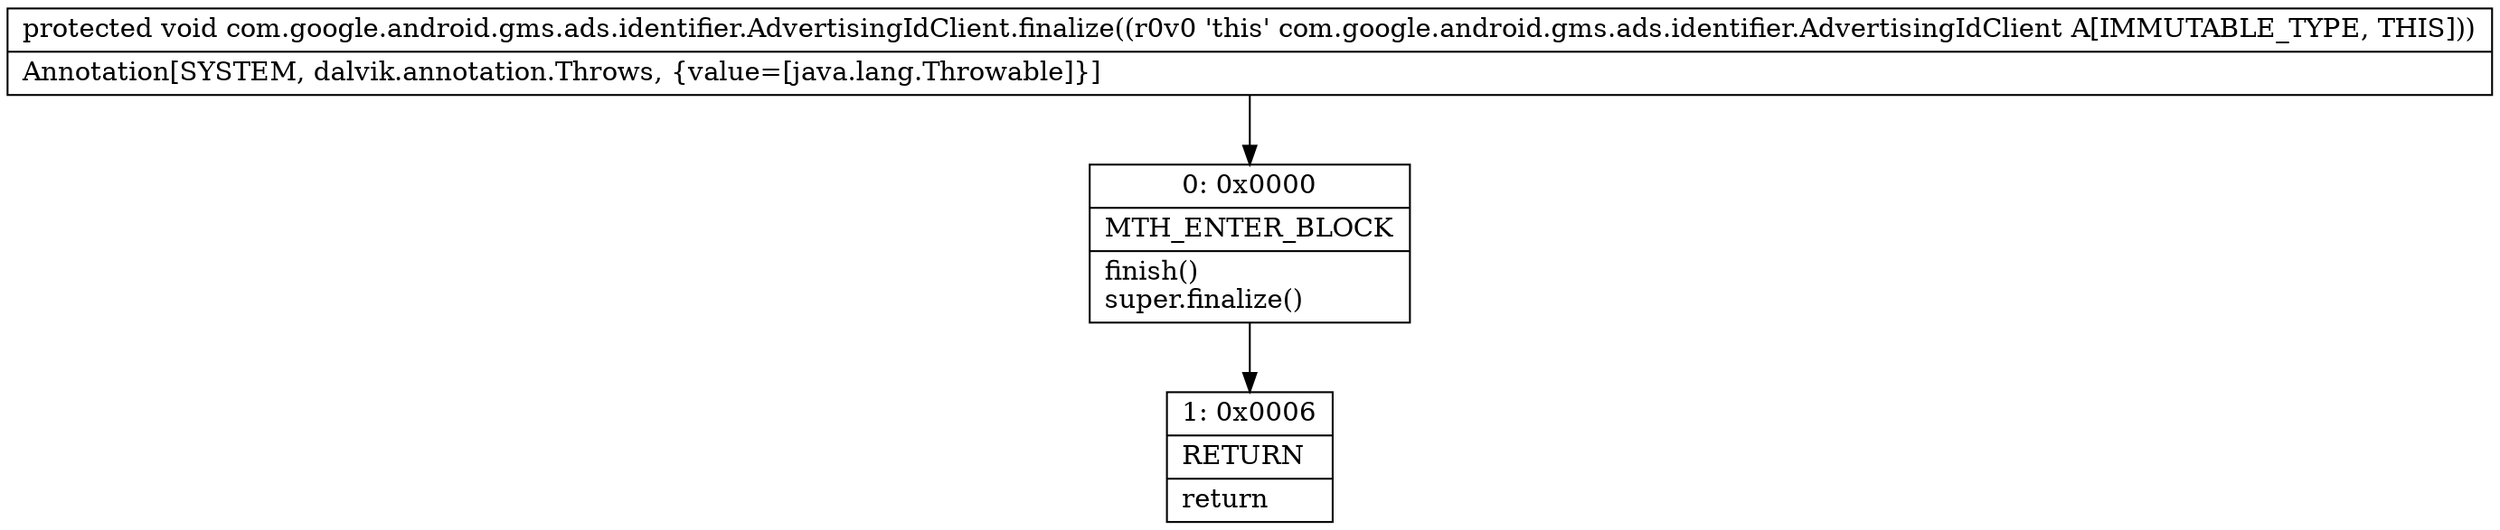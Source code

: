 digraph "CFG forcom.google.android.gms.ads.identifier.AdvertisingIdClient.finalize()V" {
Node_0 [shape=record,label="{0\:\ 0x0000|MTH_ENTER_BLOCK\l|finish()\lsuper.finalize()\l}"];
Node_1 [shape=record,label="{1\:\ 0x0006|RETURN\l|return\l}"];
MethodNode[shape=record,label="{protected void com.google.android.gms.ads.identifier.AdvertisingIdClient.finalize((r0v0 'this' com.google.android.gms.ads.identifier.AdvertisingIdClient A[IMMUTABLE_TYPE, THIS]))  | Annotation[SYSTEM, dalvik.annotation.Throws, \{value=[java.lang.Throwable]\}]\l}"];
MethodNode -> Node_0;
Node_0 -> Node_1;
}

